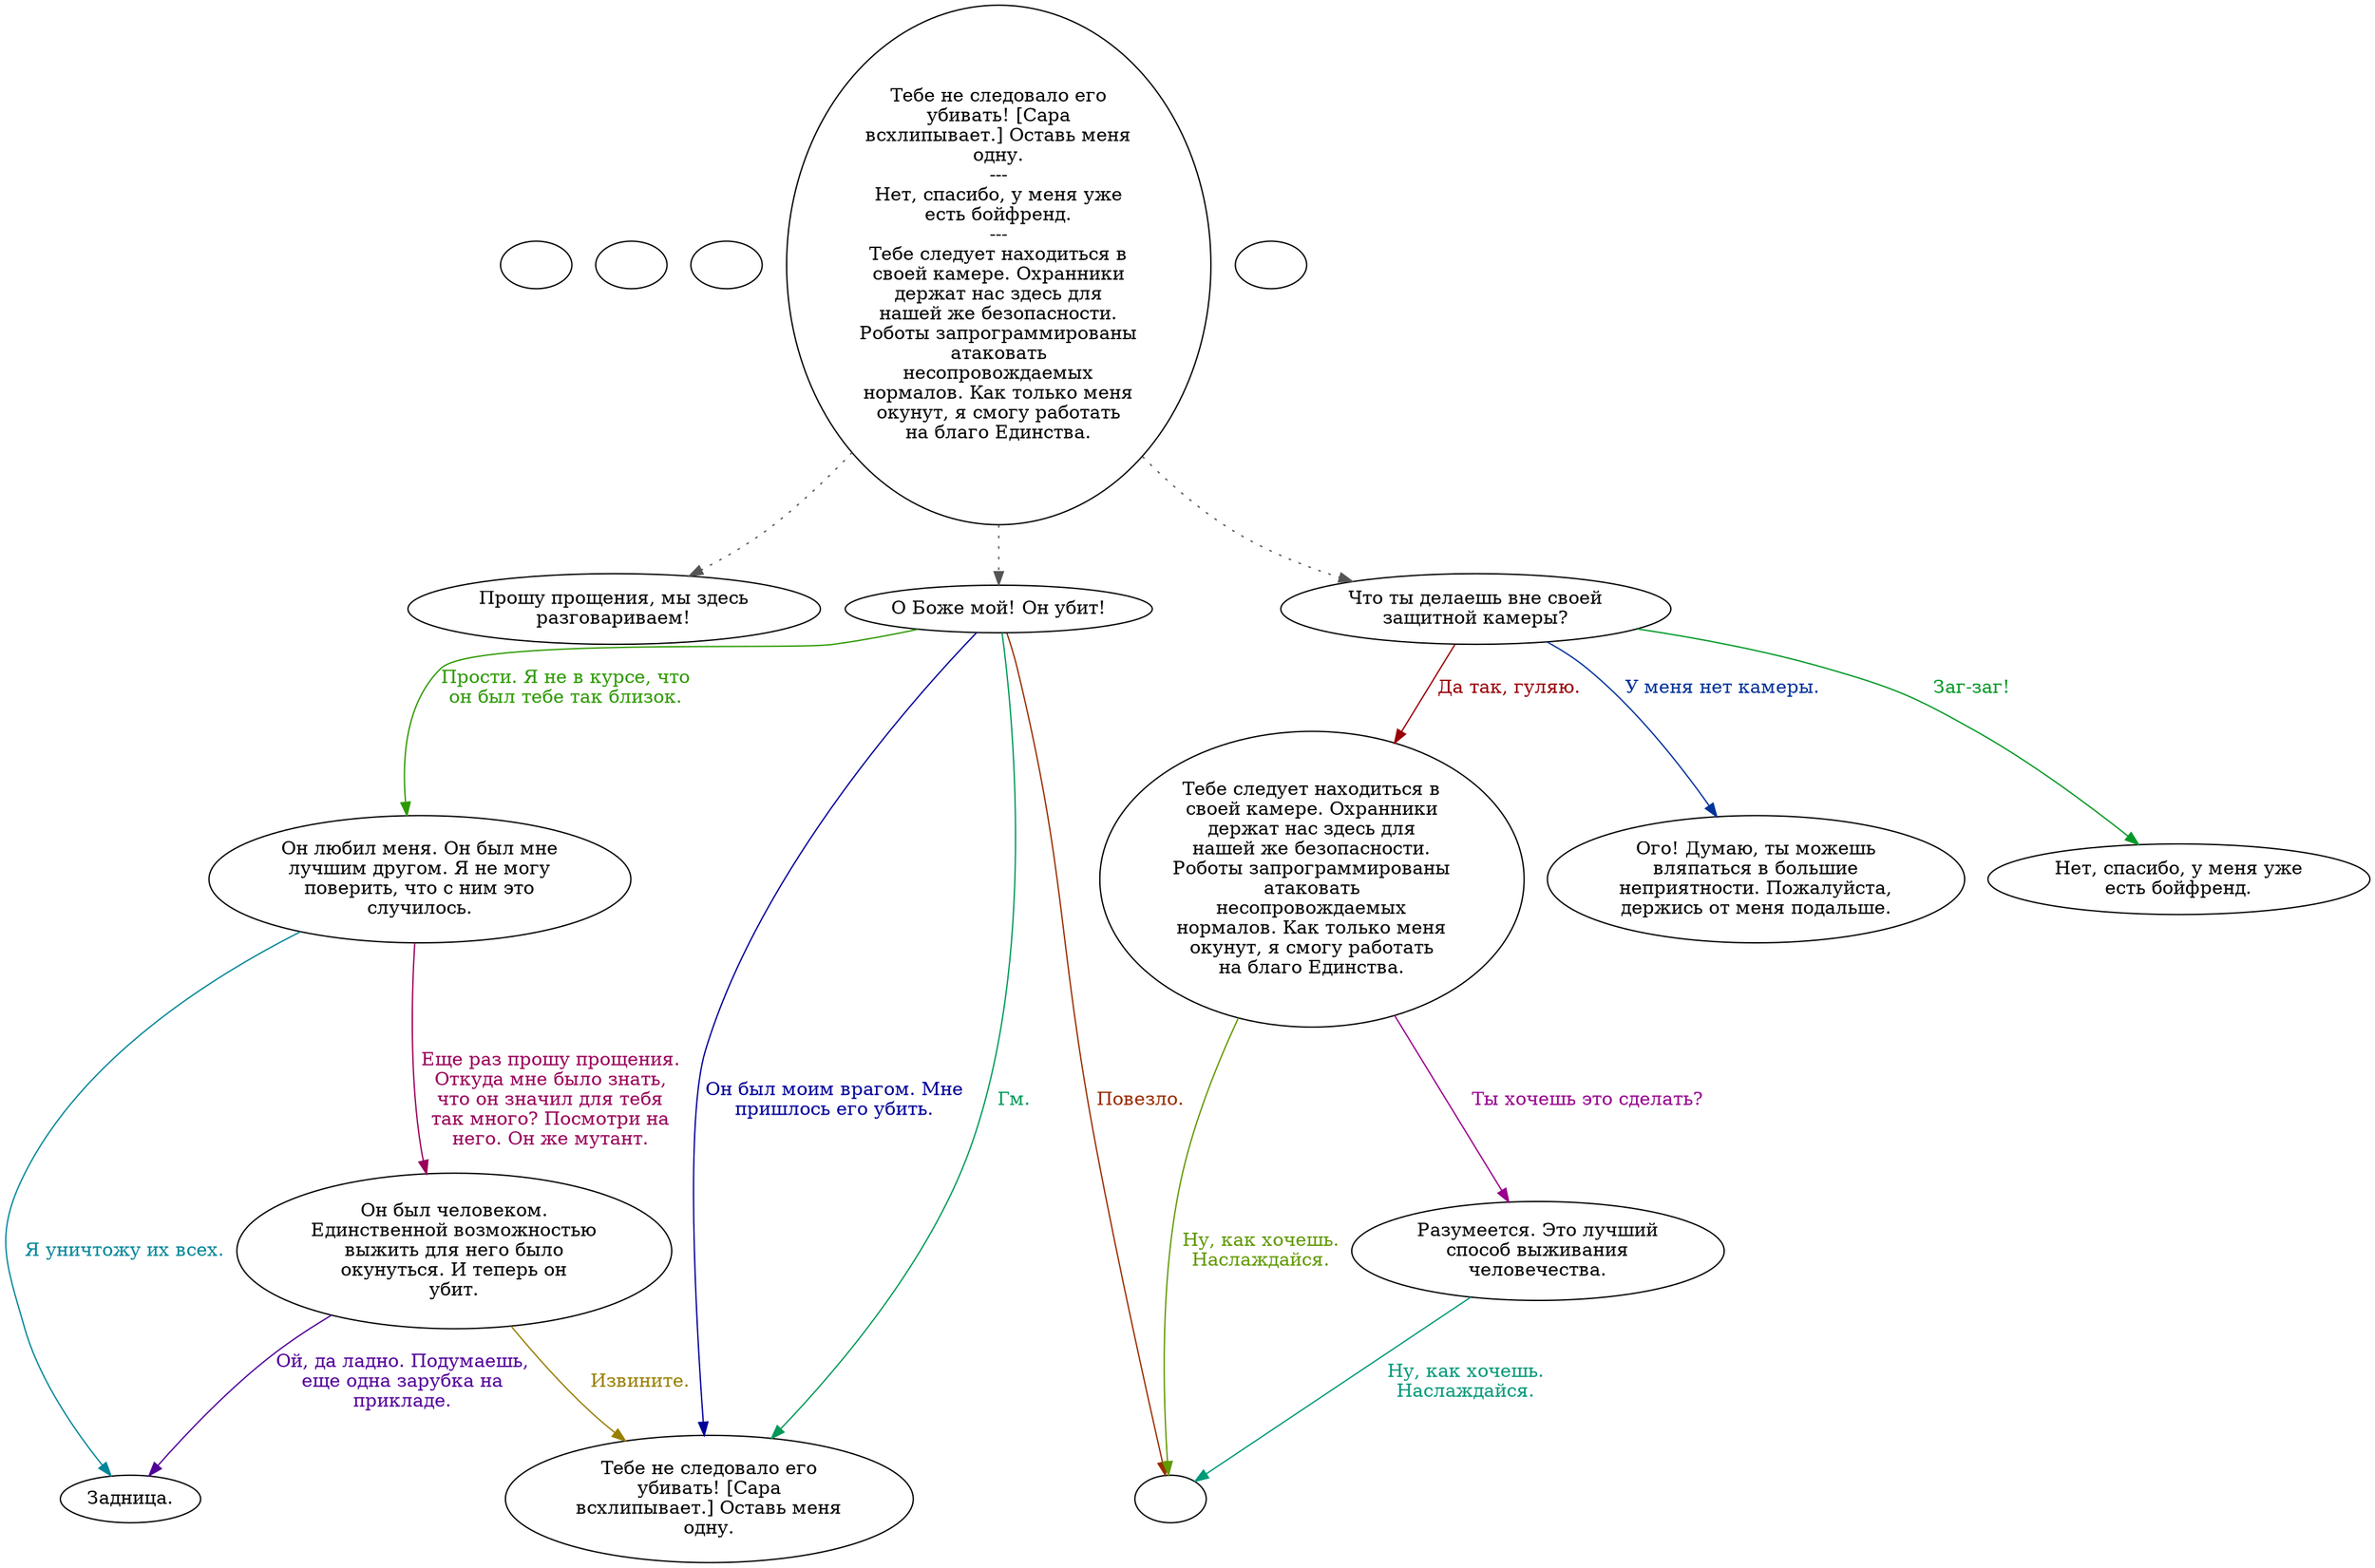 digraph sarah {
  "start" [style=filled       fillcolor="#FFFFFF"       color="#000000"]
  "start" [label=""]
  "critter_p_proc" [style=filled       fillcolor="#FFFFFF"       color="#000000"]
  "critter_p_proc" [label=""]
  "destroy_p_proc" [style=filled       fillcolor="#FFFFFF"       color="#000000"]
  "destroy_p_proc" [label=""]
  "talk_p_proc" [style=filled       fillcolor="#FFFFFF"       color="#000000"]
  "talk_p_proc" -> "Sarah10" [style=dotted color="#555555"]
  "talk_p_proc" -> "Sarah00" [style=dotted color="#555555"]
  "talk_p_proc" -> "Sarah05" [style=dotted color="#555555"]
  "talk_p_proc" [label="Тебе не следовало его\nубивать! [Сара\nвсхлипывает.] Оставь меня\nодну.\n---\nНет, спасибо, у меня уже\nесть бойфренд.\n---\nТебе следует находиться в\nсвоей камере. Охранники\nдержат нас здесь для\nнашей же безопасности.\nРоботы запрограммированы\nатаковать\nнесопровождаемых\nнормалов. Как только меня\nокунут, я смогу работать\nна благо Единства."]
  "map_enter_p_proc" [style=filled       fillcolor="#FFFFFF"       color="#000000"]
  "map_enter_p_proc" [label=""]
  "Sarah00" [style=filled       fillcolor="#FFFFFF"       color="#000000"]
  "Sarah00" [label="О Боже мой! Он убит!"]
  "Sarah00" -> "Sarah01" [label="Гм." color="#009959" fontcolor="#009959"]
  "Sarah00" -> "SarahEnd" [label="Повезло." color="#992D00" fontcolor="#992D00"]
  "Sarah00" -> "Sarah01" [label="Он был моим врагом. Мне\nпришлось его убить." color="#000099" fontcolor="#000099"]
  "Sarah00" -> "sarah02" [label="Прости. Я не в курсе, что\nон был тебе так близок." color="#2D9900" fontcolor="#2D9900"]
  "Sarah01" [style=filled       fillcolor="#FFFFFF"       color="#000000"]
  "Sarah01" [label="Тебе не следовало его\nубивать! [Сара\nвсхлипывает.] Оставь меня\nодну."]
  "sarah02" [style=filled       fillcolor="#FFFFFF"       color="#000000"]
  "sarah02" [label="Он любил меня. Он был мне\nлучшим другом. Я не могу\nповерить, что с ним это\nслучилось."]
  "sarah02" -> "Sarah03" [label="Еще раз прошу прощения.\nОткуда мне было знать,\nчто он значил для тебя\nтак много? Посмотри на\nнего. Он же мутант." color="#990059" fontcolor="#990059"]
  "sarah02" -> "Sarah04" [label="Я уничтожу их всех." color="#008699" fontcolor="#008699"]
  "Sarah03" [style=filled       fillcolor="#FFFFFF"       color="#000000"]
  "Sarah03" [label="Он был человеком.\nЕдинственной возможностью\nвыжить для него было\nокунуться. И теперь он\nубит."]
  "Sarah03" -> "Sarah01" [label="Извините." color="#997F00" fontcolor="#997F00"]
  "Sarah03" -> "Sarah04" [label="Ой, да ладно. Подумаешь,\nеще одна зарубка на\nприкладе." color="#530099" fontcolor="#530099"]
  "Sarah04" [style=filled       fillcolor="#FFFFFF"       color="#000000"]
  "Sarah04" [label="Задница."]
  "Sarah05" [style=filled       fillcolor="#FFFFFF"       color="#000000"]
  "Sarah05" [label="Что ты делаешь вне своей\nзащитной камеры?"]
  "Sarah05" -> "Sarah06" [label="Заг-заг!" color="#009926" fontcolor="#009926"]
  "Sarah05" -> "Sarah07" [label="Да так, гуляю." color="#990007" fontcolor="#990007"]
  "Sarah05" -> "Sarah09" [label="У меня нет камеры." color="#003399" fontcolor="#003399"]
  "Sarah06" [style=filled       fillcolor="#FFFFFF"       color="#000000"]
  "Sarah06" [label="Нет, спасибо, у меня уже\nесть бойфренд."]
  "Sarah07" [style=filled       fillcolor="#FFFFFF"       color="#000000"]
  "Sarah07" [label="Тебе следует находиться в\nсвоей камере. Охранники\nдержат нас здесь для\nнашей же безопасности.\nРоботы запрограммированы\nатаковать\nнесопровождаемых\nнормалов. Как только меня\nокунут, я смогу работать\nна благо Единства."]
  "Sarah07" -> "SarahEnd" [label="Ну, как хочешь.\nНаслаждайся." color="#609900" fontcolor="#609900"]
  "Sarah07" -> "Sarah08" [label="Ты хочешь это сделать?" color="#99008D" fontcolor="#99008D"]
  "Sarah08" [style=filled       fillcolor="#FFFFFF"       color="#000000"]
  "Sarah08" [label="Разумеется. Это лучший\nспособ выживания\nчеловечества."]
  "Sarah08" -> "SarahEnd" [label="Ну, как хочешь.\nНаслаждайся." color="#009979" fontcolor="#009979"]
  "Sarah09" [style=filled       fillcolor="#FFFFFF"       color="#000000"]
  "Sarah09" [label="Ого! Думаю, ты можешь\nвляпаться в большие\nнеприятности. Пожалуйста,\nдержись от меня подальше."]
  "Sarah10" [style=filled       fillcolor="#FFFFFF"       color="#000000"]
  "Sarah10" [label="Прошу прощения, мы здесь\nразговариваем!"]
  "SarahEnd" [style=filled       fillcolor="#FFFFFF"       color="#000000"]
  "SarahEnd" [label=""]
}